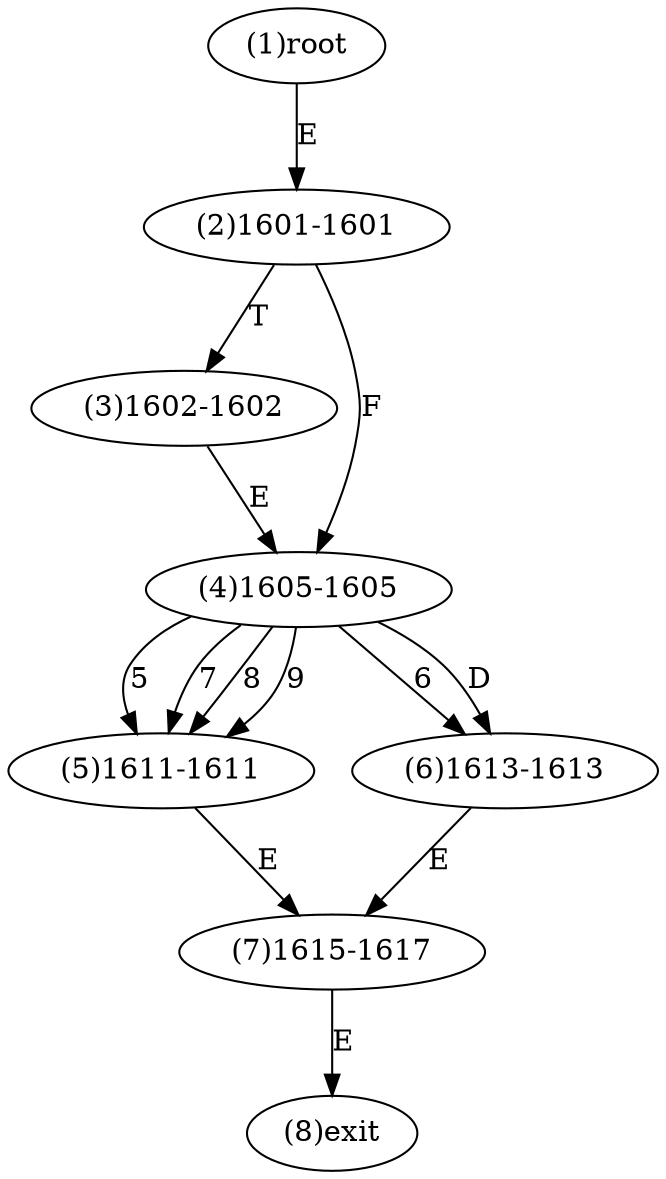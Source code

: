 digraph "" { 
1[ label="(1)root"];
2[ label="(2)1601-1601"];
3[ label="(3)1602-1602"];
4[ label="(4)1605-1605"];
5[ label="(5)1611-1611"];
6[ label="(6)1613-1613"];
7[ label="(7)1615-1617"];
8[ label="(8)exit"];
1->2[ label="E"];
2->4[ label="F"];
2->3[ label="T"];
3->4[ label="E"];
4->5[ label="5"];
4->6[ label="6"];
4->5[ label="7"];
4->5[ label="8"];
4->5[ label="9"];
4->6[ label="D"];
5->7[ label="E"];
6->7[ label="E"];
7->8[ label="E"];
}